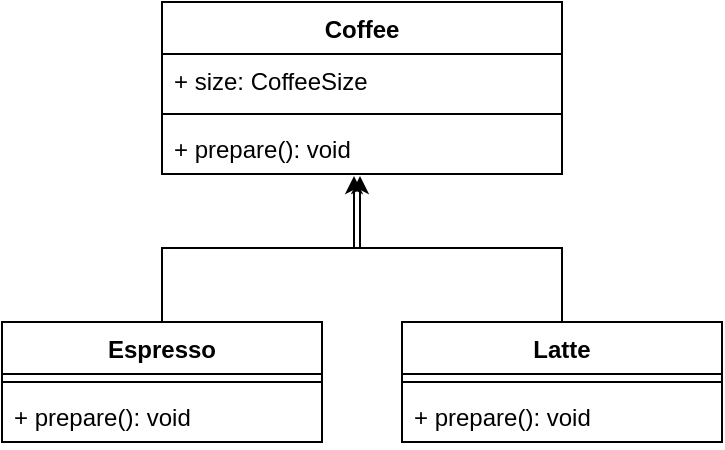 <mxfile version="24.4.14" type="github">
  <diagram id="C5RBs43oDa-KdzZeNtuy" name="Page-1">
    <mxGraphModel dx="904" dy="581" grid="1" gridSize="10" guides="1" tooltips="1" connect="1" arrows="1" fold="1" page="1" pageScale="1" pageWidth="827" pageHeight="1169" math="0" shadow="0">
      <root>
        <mxCell id="WIyWlLk6GJQsqaUBKTNV-0" />
        <mxCell id="WIyWlLk6GJQsqaUBKTNV-1" parent="WIyWlLk6GJQsqaUBKTNV-0" />
        <mxCell id="Y9PmP5jkhXgCKzU5oIHe-0" value="Coffee" style="swimlane;fontStyle=1;align=center;verticalAlign=top;childLayout=stackLayout;horizontal=1;startSize=26;horizontalStack=0;resizeParent=1;resizeParentMax=0;resizeLast=0;collapsible=1;marginBottom=0;whiteSpace=wrap;html=1;" vertex="1" parent="WIyWlLk6GJQsqaUBKTNV-1">
          <mxGeometry x="120" y="40" width="200" height="86" as="geometry" />
        </mxCell>
        <mxCell id="Y9PmP5jkhXgCKzU5oIHe-1" value="+ size: CoffeeSize" style="text;strokeColor=none;fillColor=none;align=left;verticalAlign=top;spacingLeft=4;spacingRight=4;overflow=hidden;rotatable=0;points=[[0,0.5],[1,0.5]];portConstraint=eastwest;whiteSpace=wrap;html=1;" vertex="1" parent="Y9PmP5jkhXgCKzU5oIHe-0">
          <mxGeometry y="26" width="200" height="26" as="geometry" />
        </mxCell>
        <mxCell id="Y9PmP5jkhXgCKzU5oIHe-2" value="" style="line;strokeWidth=1;fillColor=none;align=left;verticalAlign=middle;spacingTop=-1;spacingLeft=3;spacingRight=3;rotatable=0;labelPosition=right;points=[];portConstraint=eastwest;strokeColor=inherit;" vertex="1" parent="Y9PmP5jkhXgCKzU5oIHe-0">
          <mxGeometry y="52" width="200" height="8" as="geometry" />
        </mxCell>
        <mxCell id="Y9PmP5jkhXgCKzU5oIHe-3" value="+ prepare(): void" style="text;strokeColor=none;fillColor=none;align=left;verticalAlign=top;spacingLeft=4;spacingRight=4;overflow=hidden;rotatable=0;points=[[0,0.5],[1,0.5]];portConstraint=eastwest;whiteSpace=wrap;html=1;" vertex="1" parent="Y9PmP5jkhXgCKzU5oIHe-0">
          <mxGeometry y="60" width="200" height="26" as="geometry" />
        </mxCell>
        <mxCell id="Y9PmP5jkhXgCKzU5oIHe-4" value="Espresso" style="swimlane;fontStyle=1;align=center;verticalAlign=top;childLayout=stackLayout;horizontal=1;startSize=26;horizontalStack=0;resizeParent=1;resizeParentMax=0;resizeLast=0;collapsible=1;marginBottom=0;whiteSpace=wrap;html=1;" vertex="1" parent="WIyWlLk6GJQsqaUBKTNV-1">
          <mxGeometry x="40" y="200" width="160" height="60" as="geometry" />
        </mxCell>
        <mxCell id="Y9PmP5jkhXgCKzU5oIHe-6" value="" style="line;strokeWidth=1;fillColor=none;align=left;verticalAlign=middle;spacingTop=-1;spacingLeft=3;spacingRight=3;rotatable=0;labelPosition=right;points=[];portConstraint=eastwest;strokeColor=inherit;" vertex="1" parent="Y9PmP5jkhXgCKzU5oIHe-4">
          <mxGeometry y="26" width="160" height="8" as="geometry" />
        </mxCell>
        <mxCell id="Y9PmP5jkhXgCKzU5oIHe-7" value="+ prepare(): void" style="text;strokeColor=none;fillColor=none;align=left;verticalAlign=top;spacingLeft=4;spacingRight=4;overflow=hidden;rotatable=0;points=[[0,0.5],[1,0.5]];portConstraint=eastwest;whiteSpace=wrap;html=1;" vertex="1" parent="Y9PmP5jkhXgCKzU5oIHe-4">
          <mxGeometry y="34" width="160" height="26" as="geometry" />
        </mxCell>
        <mxCell id="Y9PmP5jkhXgCKzU5oIHe-8" value="Latte" style="swimlane;fontStyle=1;align=center;verticalAlign=top;childLayout=stackLayout;horizontal=1;startSize=26;horizontalStack=0;resizeParent=1;resizeParentMax=0;resizeLast=0;collapsible=1;marginBottom=0;whiteSpace=wrap;html=1;" vertex="1" parent="WIyWlLk6GJQsqaUBKTNV-1">
          <mxGeometry x="240" y="200" width="160" height="60" as="geometry" />
        </mxCell>
        <mxCell id="Y9PmP5jkhXgCKzU5oIHe-10" value="" style="line;strokeWidth=1;fillColor=none;align=left;verticalAlign=middle;spacingTop=-1;spacingLeft=3;spacingRight=3;rotatable=0;labelPosition=right;points=[];portConstraint=eastwest;strokeColor=inherit;" vertex="1" parent="Y9PmP5jkhXgCKzU5oIHe-8">
          <mxGeometry y="26" width="160" height="8" as="geometry" />
        </mxCell>
        <mxCell id="Y9PmP5jkhXgCKzU5oIHe-11" value="+ prepare(): void" style="text;strokeColor=none;fillColor=none;align=left;verticalAlign=top;spacingLeft=4;spacingRight=4;overflow=hidden;rotatable=0;points=[[0,0.5],[1,0.5]];portConstraint=eastwest;whiteSpace=wrap;html=1;" vertex="1" parent="Y9PmP5jkhXgCKzU5oIHe-8">
          <mxGeometry y="34" width="160" height="26" as="geometry" />
        </mxCell>
        <mxCell id="Y9PmP5jkhXgCKzU5oIHe-12" style="edgeStyle=orthogonalEdgeStyle;rounded=0;orthogonalLoop=1;jettySize=auto;html=1;entryX=0.495;entryY=1.038;entryDx=0;entryDy=0;entryPerimeter=0;" edge="1" parent="WIyWlLk6GJQsqaUBKTNV-1" source="Y9PmP5jkhXgCKzU5oIHe-4" target="Y9PmP5jkhXgCKzU5oIHe-3">
          <mxGeometry relative="1" as="geometry" />
        </mxCell>
        <mxCell id="Y9PmP5jkhXgCKzU5oIHe-13" style="edgeStyle=orthogonalEdgeStyle;rounded=0;orthogonalLoop=1;jettySize=auto;html=1;entryX=0.48;entryY=1.038;entryDx=0;entryDy=0;entryPerimeter=0;" edge="1" parent="WIyWlLk6GJQsqaUBKTNV-1" source="Y9PmP5jkhXgCKzU5oIHe-8" target="Y9PmP5jkhXgCKzU5oIHe-3">
          <mxGeometry relative="1" as="geometry" />
        </mxCell>
      </root>
    </mxGraphModel>
  </diagram>
</mxfile>
